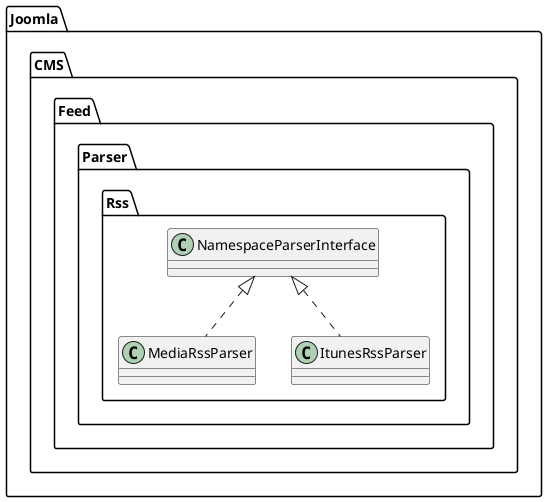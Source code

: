 @startuml
class Joomla.CMS.Feed.Parser.Rss.MediaRssParser
Joomla.CMS.Feed.Parser.Rss.NamespaceParserInterface <|.. Joomla.CMS.Feed.Parser.Rss.MediaRssParser

class Joomla.CMS.Feed.Parser.Rss.ItunesRssParser
Joomla.CMS.Feed.Parser.Rss.NamespaceParserInterface <|.. Joomla.CMS.Feed.Parser.Rss.ItunesRssParser
@enduml
